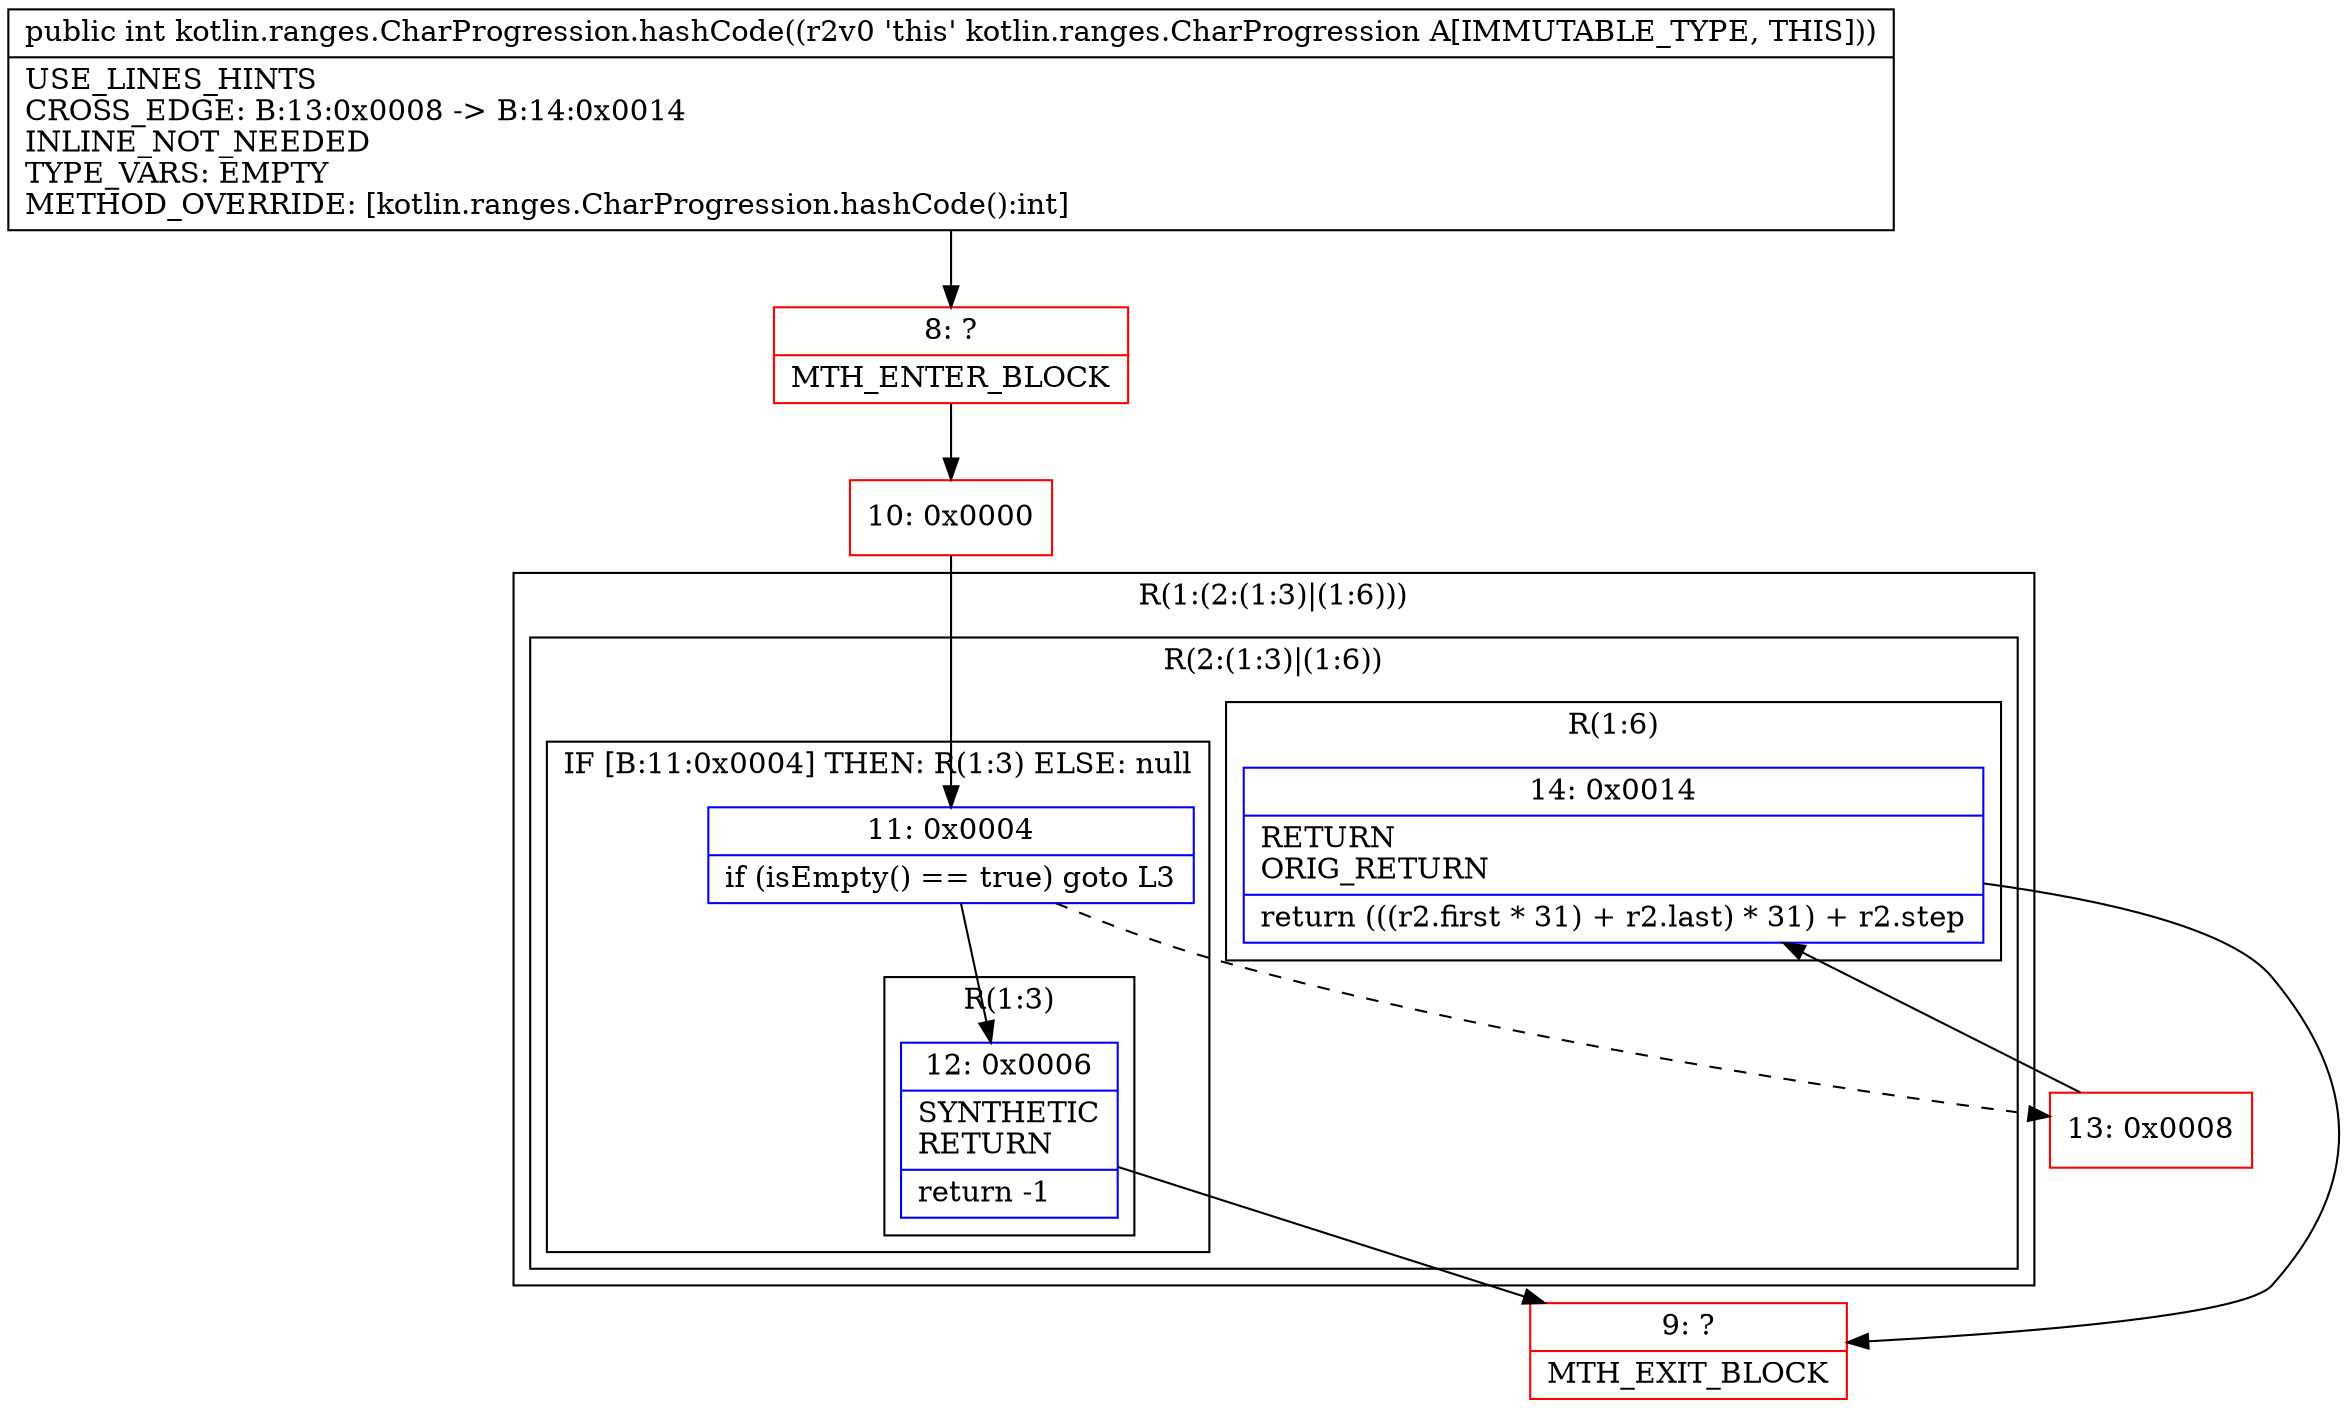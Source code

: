 digraph "CFG forkotlin.ranges.CharProgression.hashCode()I" {
subgraph cluster_Region_1060534354 {
label = "R(1:(2:(1:3)|(1:6)))";
node [shape=record,color=blue];
subgraph cluster_Region_1912686082 {
label = "R(2:(1:3)|(1:6))";
node [shape=record,color=blue];
subgraph cluster_IfRegion_1411976235 {
label = "IF [B:11:0x0004] THEN: R(1:3) ELSE: null";
node [shape=record,color=blue];
Node_11 [shape=record,label="{11\:\ 0x0004|if (isEmpty() == true) goto L3\l}"];
subgraph cluster_Region_105566005 {
label = "R(1:3)";
node [shape=record,color=blue];
Node_12 [shape=record,label="{12\:\ 0x0006|SYNTHETIC\lRETURN\l|return \-1\l}"];
}
}
subgraph cluster_Region_171103046 {
label = "R(1:6)";
node [shape=record,color=blue];
Node_14 [shape=record,label="{14\:\ 0x0014|RETURN\lORIG_RETURN\l|return (((r2.first * 31) + r2.last) * 31) + r2.step\l}"];
}
}
}
Node_8 [shape=record,color=red,label="{8\:\ ?|MTH_ENTER_BLOCK\l}"];
Node_10 [shape=record,color=red,label="{10\:\ 0x0000}"];
Node_9 [shape=record,color=red,label="{9\:\ ?|MTH_EXIT_BLOCK\l}"];
Node_13 [shape=record,color=red,label="{13\:\ 0x0008}"];
MethodNode[shape=record,label="{public int kotlin.ranges.CharProgression.hashCode((r2v0 'this' kotlin.ranges.CharProgression A[IMMUTABLE_TYPE, THIS]))  | USE_LINES_HINTS\lCROSS_EDGE: B:13:0x0008 \-\> B:14:0x0014\lINLINE_NOT_NEEDED\lTYPE_VARS: EMPTY\lMETHOD_OVERRIDE: [kotlin.ranges.CharProgression.hashCode():int]\l}"];
MethodNode -> Node_8;Node_11 -> Node_12;
Node_11 -> Node_13[style=dashed];
Node_12 -> Node_9;
Node_14 -> Node_9;
Node_8 -> Node_10;
Node_10 -> Node_11;
Node_13 -> Node_14;
}

